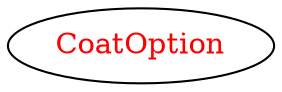 digraph dependencyGraph {
 concentrate=true;
 ranksep="2.0";
 rankdir="LR"; 
 splines="ortho";
"CoatOption" [fontcolor="red"];
}